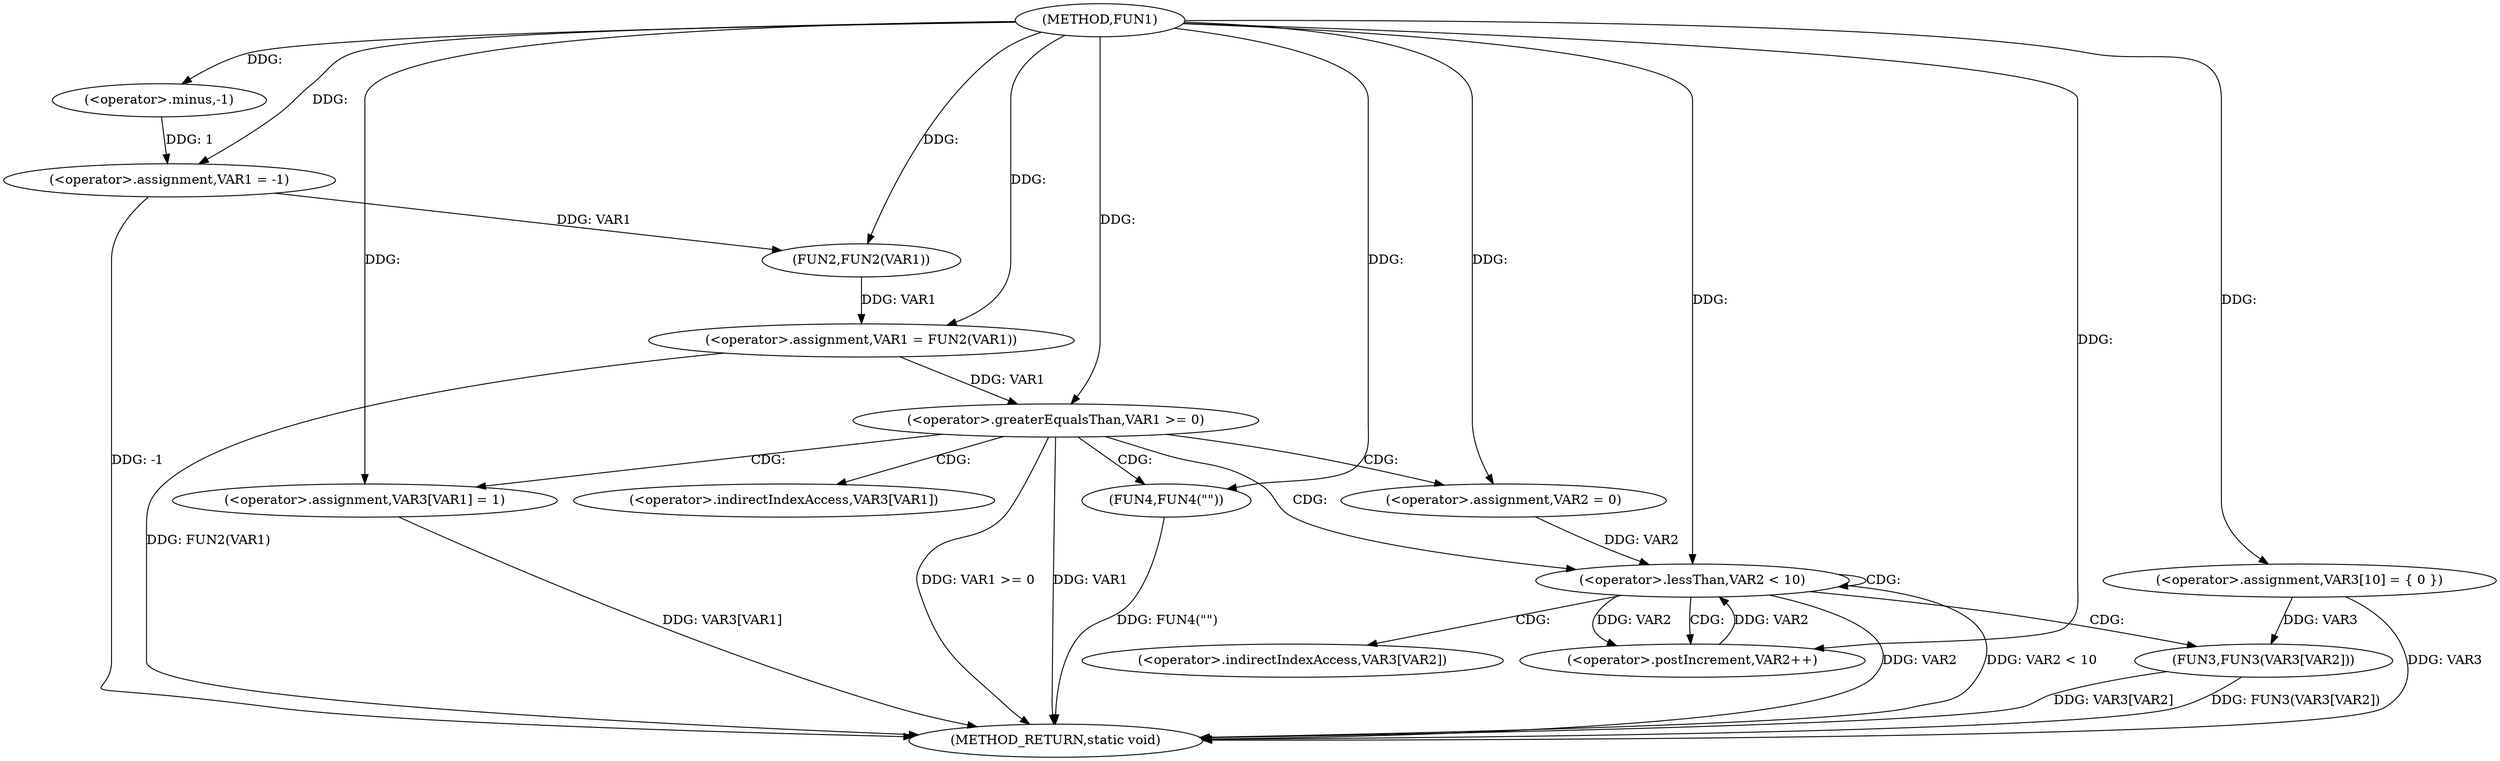 digraph FUN1 {  
"1000100" [label = "(METHOD,FUN1)" ]
"1000144" [label = "(METHOD_RETURN,static void)" ]
"1000103" [label = "(<operator>.assignment,VAR1 = -1)" ]
"1000105" [label = "(<operator>.minus,-1)" ]
"1000107" [label = "(<operator>.assignment,VAR1 = FUN2(VAR1))" ]
"1000109" [label = "(FUN2,FUN2(VAR1))" ]
"1000114" [label = "(<operator>.assignment,VAR3[10] = { 0 })" ]
"1000117" [label = "(<operator>.greaterEqualsThan,VAR1 >= 0)" ]
"1000121" [label = "(<operator>.assignment,VAR3[VAR1] = 1)" ]
"1000127" [label = "(<operator>.assignment,VAR2 = 0)" ]
"1000130" [label = "(<operator>.lessThan,VAR2 < 10)" ]
"1000133" [label = "(<operator>.postIncrement,VAR2++)" ]
"1000136" [label = "(FUN3,FUN3(VAR3[VAR2]))" ]
"1000142" [label = "(FUN4,FUN4(\"\"))" ]
"1000122" [label = "(<operator>.indirectIndexAccess,VAR3[VAR1])" ]
"1000137" [label = "(<operator>.indirectIndexAccess,VAR3[VAR2])" ]
  "1000117" -> "1000144"  [ label = "DDG: VAR1 >= 0"] 
  "1000130" -> "1000144"  [ label = "DDG: VAR2 < 10"] 
  "1000142" -> "1000144"  [ label = "DDG: FUN4(\"\")"] 
  "1000103" -> "1000144"  [ label = "DDG: -1"] 
  "1000117" -> "1000144"  [ label = "DDG: VAR1"] 
  "1000130" -> "1000144"  [ label = "DDG: VAR2"] 
  "1000114" -> "1000144"  [ label = "DDG: VAR3"] 
  "1000136" -> "1000144"  [ label = "DDG: FUN3(VAR3[VAR2])"] 
  "1000121" -> "1000144"  [ label = "DDG: VAR3[VAR1]"] 
  "1000136" -> "1000144"  [ label = "DDG: VAR3[VAR2]"] 
  "1000107" -> "1000144"  [ label = "DDG: FUN2(VAR1)"] 
  "1000105" -> "1000103"  [ label = "DDG: 1"] 
  "1000100" -> "1000103"  [ label = "DDG: "] 
  "1000100" -> "1000105"  [ label = "DDG: "] 
  "1000109" -> "1000107"  [ label = "DDG: VAR1"] 
  "1000100" -> "1000107"  [ label = "DDG: "] 
  "1000103" -> "1000109"  [ label = "DDG: VAR1"] 
  "1000100" -> "1000109"  [ label = "DDG: "] 
  "1000100" -> "1000114"  [ label = "DDG: "] 
  "1000107" -> "1000117"  [ label = "DDG: VAR1"] 
  "1000100" -> "1000117"  [ label = "DDG: "] 
  "1000100" -> "1000121"  [ label = "DDG: "] 
  "1000100" -> "1000127"  [ label = "DDG: "] 
  "1000133" -> "1000130"  [ label = "DDG: VAR2"] 
  "1000127" -> "1000130"  [ label = "DDG: VAR2"] 
  "1000100" -> "1000130"  [ label = "DDG: "] 
  "1000130" -> "1000133"  [ label = "DDG: VAR2"] 
  "1000100" -> "1000133"  [ label = "DDG: "] 
  "1000114" -> "1000136"  [ label = "DDG: VAR3"] 
  "1000100" -> "1000142"  [ label = "DDG: "] 
  "1000117" -> "1000142"  [ label = "CDG: "] 
  "1000117" -> "1000121"  [ label = "CDG: "] 
  "1000117" -> "1000130"  [ label = "CDG: "] 
  "1000117" -> "1000127"  [ label = "CDG: "] 
  "1000117" -> "1000122"  [ label = "CDG: "] 
  "1000130" -> "1000137"  [ label = "CDG: "] 
  "1000130" -> "1000130"  [ label = "CDG: "] 
  "1000130" -> "1000133"  [ label = "CDG: "] 
  "1000130" -> "1000136"  [ label = "CDG: "] 
}
